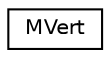 digraph G
{
  edge [fontname="Helvetica",fontsize="10",labelfontname="Helvetica",labelfontsize="10"];
  node [fontname="Helvetica",fontsize="10",shape=record];
  rankdir=LR;
  Node1 [label="MVert",height=0.2,width=0.4,color="black", fillcolor="white", style="filled",URL="$d8/de5/structMVert.html"];
}
